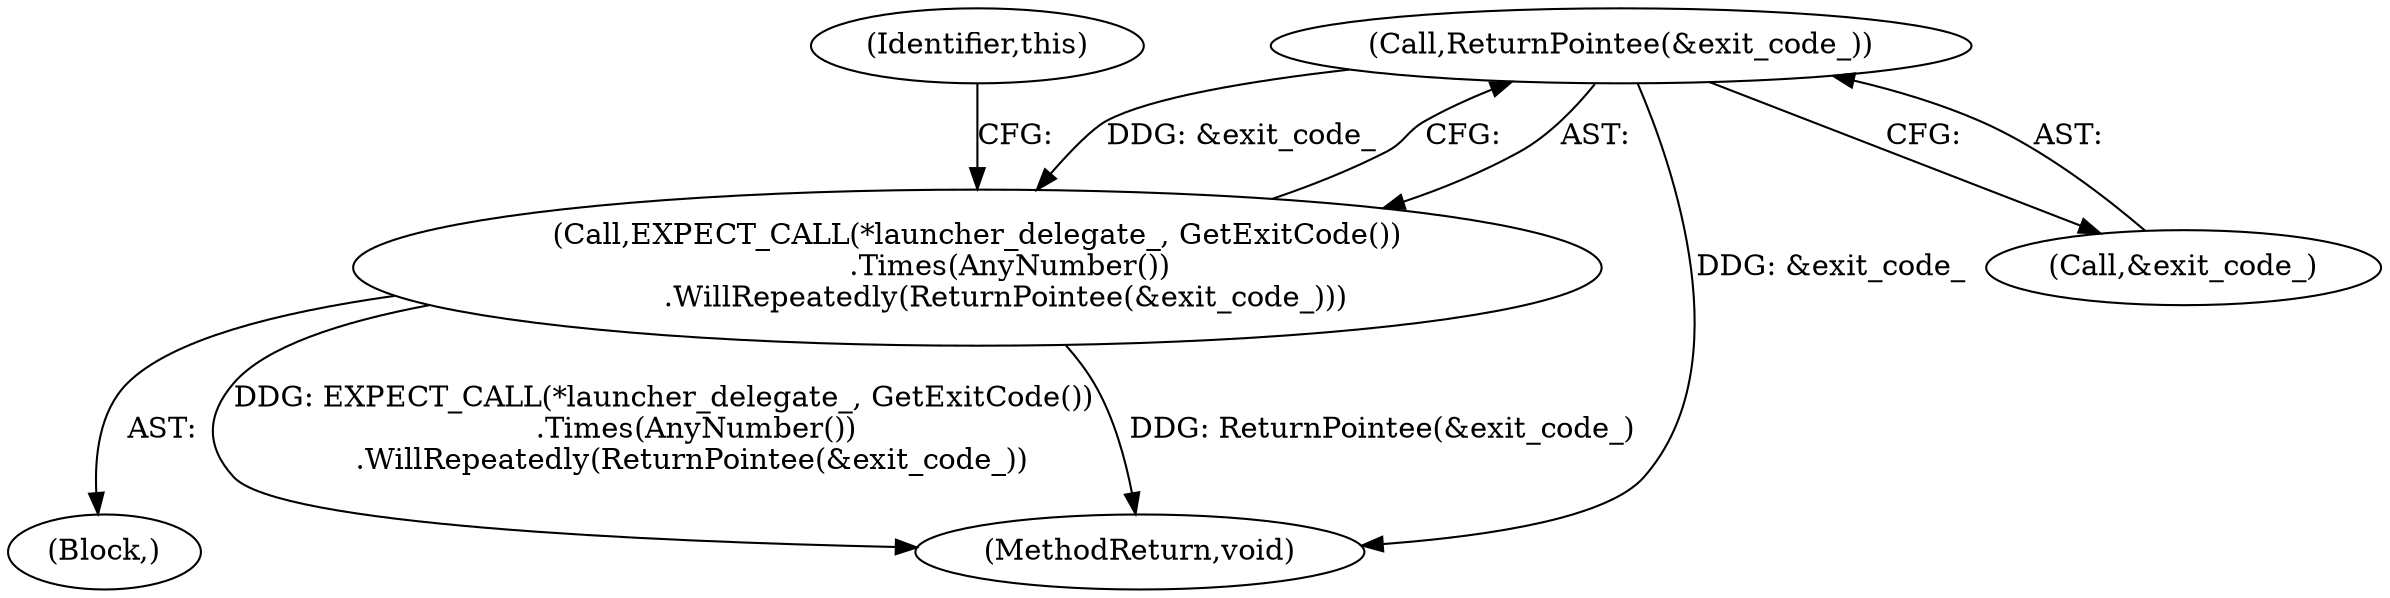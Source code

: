 digraph "1_Chrome_b15c87071f906301bccc824ce013966ca93998c7_11@del" {
"1000116" [label="(Call,ReturnPointee(&exit_code_))"];
"1000115" [label="(Call,EXPECT_CALL(*launcher_delegate_, GetExitCode())\n       .Times(AnyNumber())\n      .WillRepeatedly(ReturnPointee(&exit_code_)))"];
"1000127" [label="(MethodReturn,void)"];
"1000121" [label="(Identifier,this)"];
"1000101" [label="(Block,)"];
"1000116" [label="(Call,ReturnPointee(&exit_code_))"];
"1000115" [label="(Call,EXPECT_CALL(*launcher_delegate_, GetExitCode())\n       .Times(AnyNumber())\n      .WillRepeatedly(ReturnPointee(&exit_code_)))"];
"1000117" [label="(Call,&exit_code_)"];
"1000116" -> "1000115"  [label="AST: "];
"1000116" -> "1000117"  [label="CFG: "];
"1000117" -> "1000116"  [label="AST: "];
"1000115" -> "1000116"  [label="CFG: "];
"1000116" -> "1000127"  [label="DDG: &exit_code_"];
"1000116" -> "1000115"  [label="DDG: &exit_code_"];
"1000115" -> "1000101"  [label="AST: "];
"1000121" -> "1000115"  [label="CFG: "];
"1000115" -> "1000127"  [label="DDG: EXPECT_CALL(*launcher_delegate_, GetExitCode())\n       .Times(AnyNumber())\n      .WillRepeatedly(ReturnPointee(&exit_code_))"];
"1000115" -> "1000127"  [label="DDG: ReturnPointee(&exit_code_)"];
}
